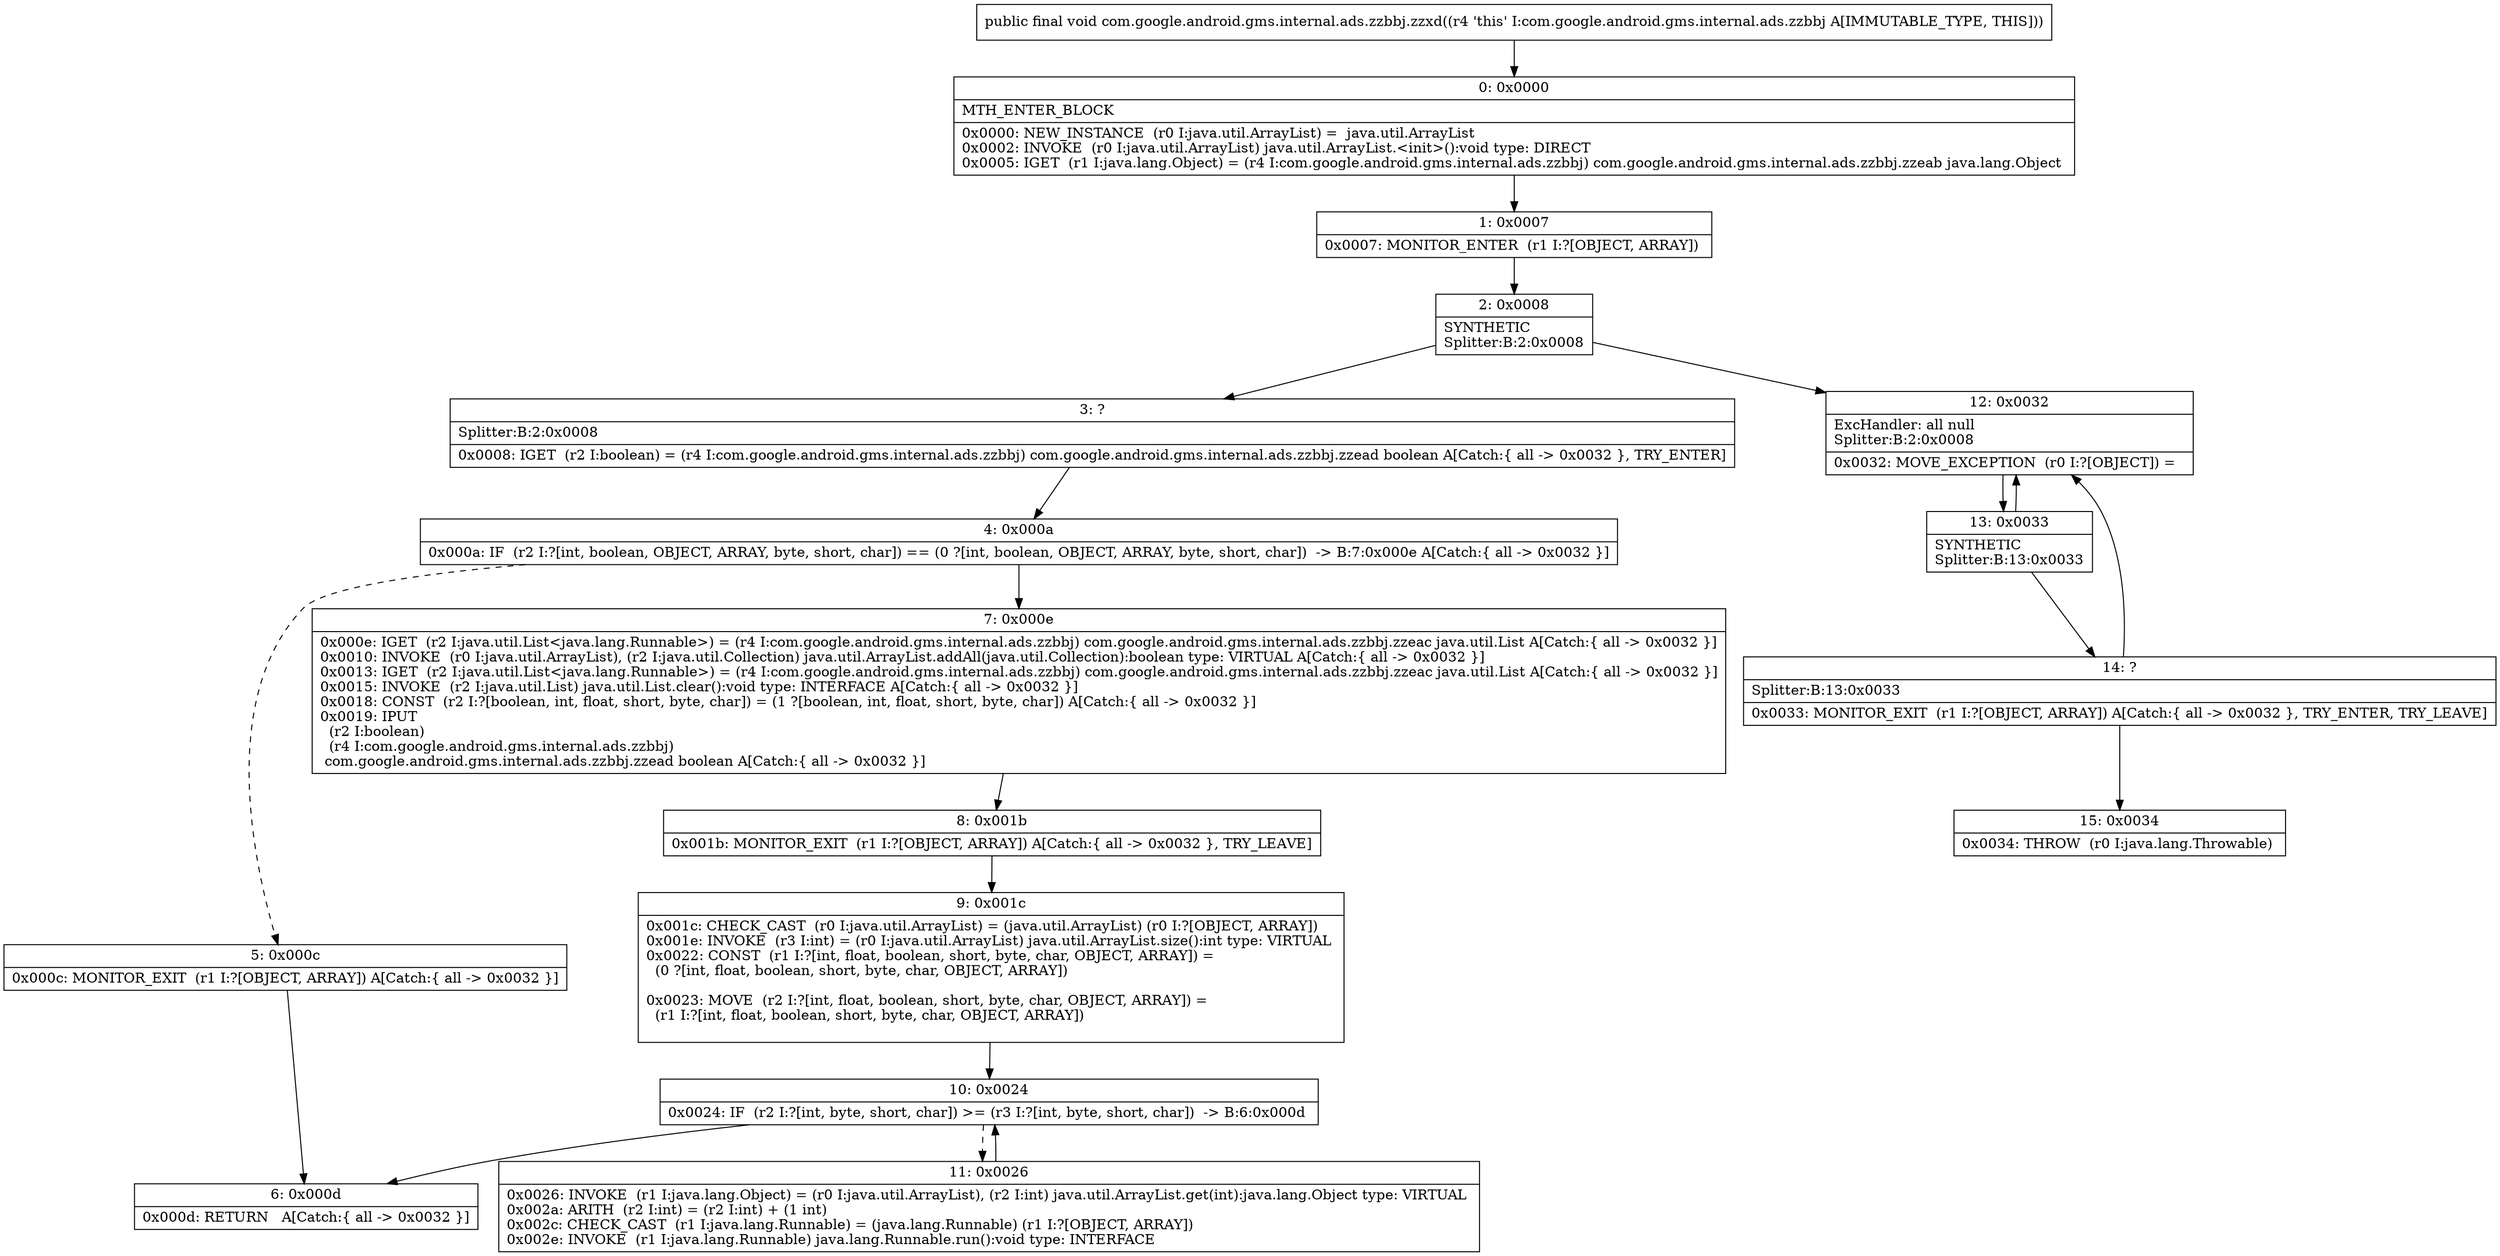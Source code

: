 digraph "CFG forcom.google.android.gms.internal.ads.zzbbj.zzxd()V" {
Node_0 [shape=record,label="{0\:\ 0x0000|MTH_ENTER_BLOCK\l|0x0000: NEW_INSTANCE  (r0 I:java.util.ArrayList) =  java.util.ArrayList \l0x0002: INVOKE  (r0 I:java.util.ArrayList) java.util.ArrayList.\<init\>():void type: DIRECT \l0x0005: IGET  (r1 I:java.lang.Object) = (r4 I:com.google.android.gms.internal.ads.zzbbj) com.google.android.gms.internal.ads.zzbbj.zzeab java.lang.Object \l}"];
Node_1 [shape=record,label="{1\:\ 0x0007|0x0007: MONITOR_ENTER  (r1 I:?[OBJECT, ARRAY]) \l}"];
Node_2 [shape=record,label="{2\:\ 0x0008|SYNTHETIC\lSplitter:B:2:0x0008\l}"];
Node_3 [shape=record,label="{3\:\ ?|Splitter:B:2:0x0008\l|0x0008: IGET  (r2 I:boolean) = (r4 I:com.google.android.gms.internal.ads.zzbbj) com.google.android.gms.internal.ads.zzbbj.zzead boolean A[Catch:\{ all \-\> 0x0032 \}, TRY_ENTER]\l}"];
Node_4 [shape=record,label="{4\:\ 0x000a|0x000a: IF  (r2 I:?[int, boolean, OBJECT, ARRAY, byte, short, char]) == (0 ?[int, boolean, OBJECT, ARRAY, byte, short, char])  \-\> B:7:0x000e A[Catch:\{ all \-\> 0x0032 \}]\l}"];
Node_5 [shape=record,label="{5\:\ 0x000c|0x000c: MONITOR_EXIT  (r1 I:?[OBJECT, ARRAY]) A[Catch:\{ all \-\> 0x0032 \}]\l}"];
Node_6 [shape=record,label="{6\:\ 0x000d|0x000d: RETURN   A[Catch:\{ all \-\> 0x0032 \}]\l}"];
Node_7 [shape=record,label="{7\:\ 0x000e|0x000e: IGET  (r2 I:java.util.List\<java.lang.Runnable\>) = (r4 I:com.google.android.gms.internal.ads.zzbbj) com.google.android.gms.internal.ads.zzbbj.zzeac java.util.List A[Catch:\{ all \-\> 0x0032 \}]\l0x0010: INVOKE  (r0 I:java.util.ArrayList), (r2 I:java.util.Collection) java.util.ArrayList.addAll(java.util.Collection):boolean type: VIRTUAL A[Catch:\{ all \-\> 0x0032 \}]\l0x0013: IGET  (r2 I:java.util.List\<java.lang.Runnable\>) = (r4 I:com.google.android.gms.internal.ads.zzbbj) com.google.android.gms.internal.ads.zzbbj.zzeac java.util.List A[Catch:\{ all \-\> 0x0032 \}]\l0x0015: INVOKE  (r2 I:java.util.List) java.util.List.clear():void type: INTERFACE A[Catch:\{ all \-\> 0x0032 \}]\l0x0018: CONST  (r2 I:?[boolean, int, float, short, byte, char]) = (1 ?[boolean, int, float, short, byte, char]) A[Catch:\{ all \-\> 0x0032 \}]\l0x0019: IPUT  \l  (r2 I:boolean)\l  (r4 I:com.google.android.gms.internal.ads.zzbbj)\l com.google.android.gms.internal.ads.zzbbj.zzead boolean A[Catch:\{ all \-\> 0x0032 \}]\l}"];
Node_8 [shape=record,label="{8\:\ 0x001b|0x001b: MONITOR_EXIT  (r1 I:?[OBJECT, ARRAY]) A[Catch:\{ all \-\> 0x0032 \}, TRY_LEAVE]\l}"];
Node_9 [shape=record,label="{9\:\ 0x001c|0x001c: CHECK_CAST  (r0 I:java.util.ArrayList) = (java.util.ArrayList) (r0 I:?[OBJECT, ARRAY]) \l0x001e: INVOKE  (r3 I:int) = (r0 I:java.util.ArrayList) java.util.ArrayList.size():int type: VIRTUAL \l0x0022: CONST  (r1 I:?[int, float, boolean, short, byte, char, OBJECT, ARRAY]) = \l  (0 ?[int, float, boolean, short, byte, char, OBJECT, ARRAY])\l \l0x0023: MOVE  (r2 I:?[int, float, boolean, short, byte, char, OBJECT, ARRAY]) = \l  (r1 I:?[int, float, boolean, short, byte, char, OBJECT, ARRAY])\l \l}"];
Node_10 [shape=record,label="{10\:\ 0x0024|0x0024: IF  (r2 I:?[int, byte, short, char]) \>= (r3 I:?[int, byte, short, char])  \-\> B:6:0x000d \l}"];
Node_11 [shape=record,label="{11\:\ 0x0026|0x0026: INVOKE  (r1 I:java.lang.Object) = (r0 I:java.util.ArrayList), (r2 I:int) java.util.ArrayList.get(int):java.lang.Object type: VIRTUAL \l0x002a: ARITH  (r2 I:int) = (r2 I:int) + (1 int) \l0x002c: CHECK_CAST  (r1 I:java.lang.Runnable) = (java.lang.Runnable) (r1 I:?[OBJECT, ARRAY]) \l0x002e: INVOKE  (r1 I:java.lang.Runnable) java.lang.Runnable.run():void type: INTERFACE \l}"];
Node_12 [shape=record,label="{12\:\ 0x0032|ExcHandler: all null\lSplitter:B:2:0x0008\l|0x0032: MOVE_EXCEPTION  (r0 I:?[OBJECT]) =  \l}"];
Node_13 [shape=record,label="{13\:\ 0x0033|SYNTHETIC\lSplitter:B:13:0x0033\l}"];
Node_14 [shape=record,label="{14\:\ ?|Splitter:B:13:0x0033\l|0x0033: MONITOR_EXIT  (r1 I:?[OBJECT, ARRAY]) A[Catch:\{ all \-\> 0x0032 \}, TRY_ENTER, TRY_LEAVE]\l}"];
Node_15 [shape=record,label="{15\:\ 0x0034|0x0034: THROW  (r0 I:java.lang.Throwable) \l}"];
MethodNode[shape=record,label="{public final void com.google.android.gms.internal.ads.zzbbj.zzxd((r4 'this' I:com.google.android.gms.internal.ads.zzbbj A[IMMUTABLE_TYPE, THIS])) }"];
MethodNode -> Node_0;
Node_0 -> Node_1;
Node_1 -> Node_2;
Node_2 -> Node_3;
Node_2 -> Node_12;
Node_3 -> Node_4;
Node_4 -> Node_5[style=dashed];
Node_4 -> Node_7;
Node_5 -> Node_6;
Node_7 -> Node_8;
Node_8 -> Node_9;
Node_9 -> Node_10;
Node_10 -> Node_6;
Node_10 -> Node_11[style=dashed];
Node_11 -> Node_10;
Node_12 -> Node_13;
Node_13 -> Node_14;
Node_13 -> Node_12;
Node_14 -> Node_15;
Node_14 -> Node_12;
}


